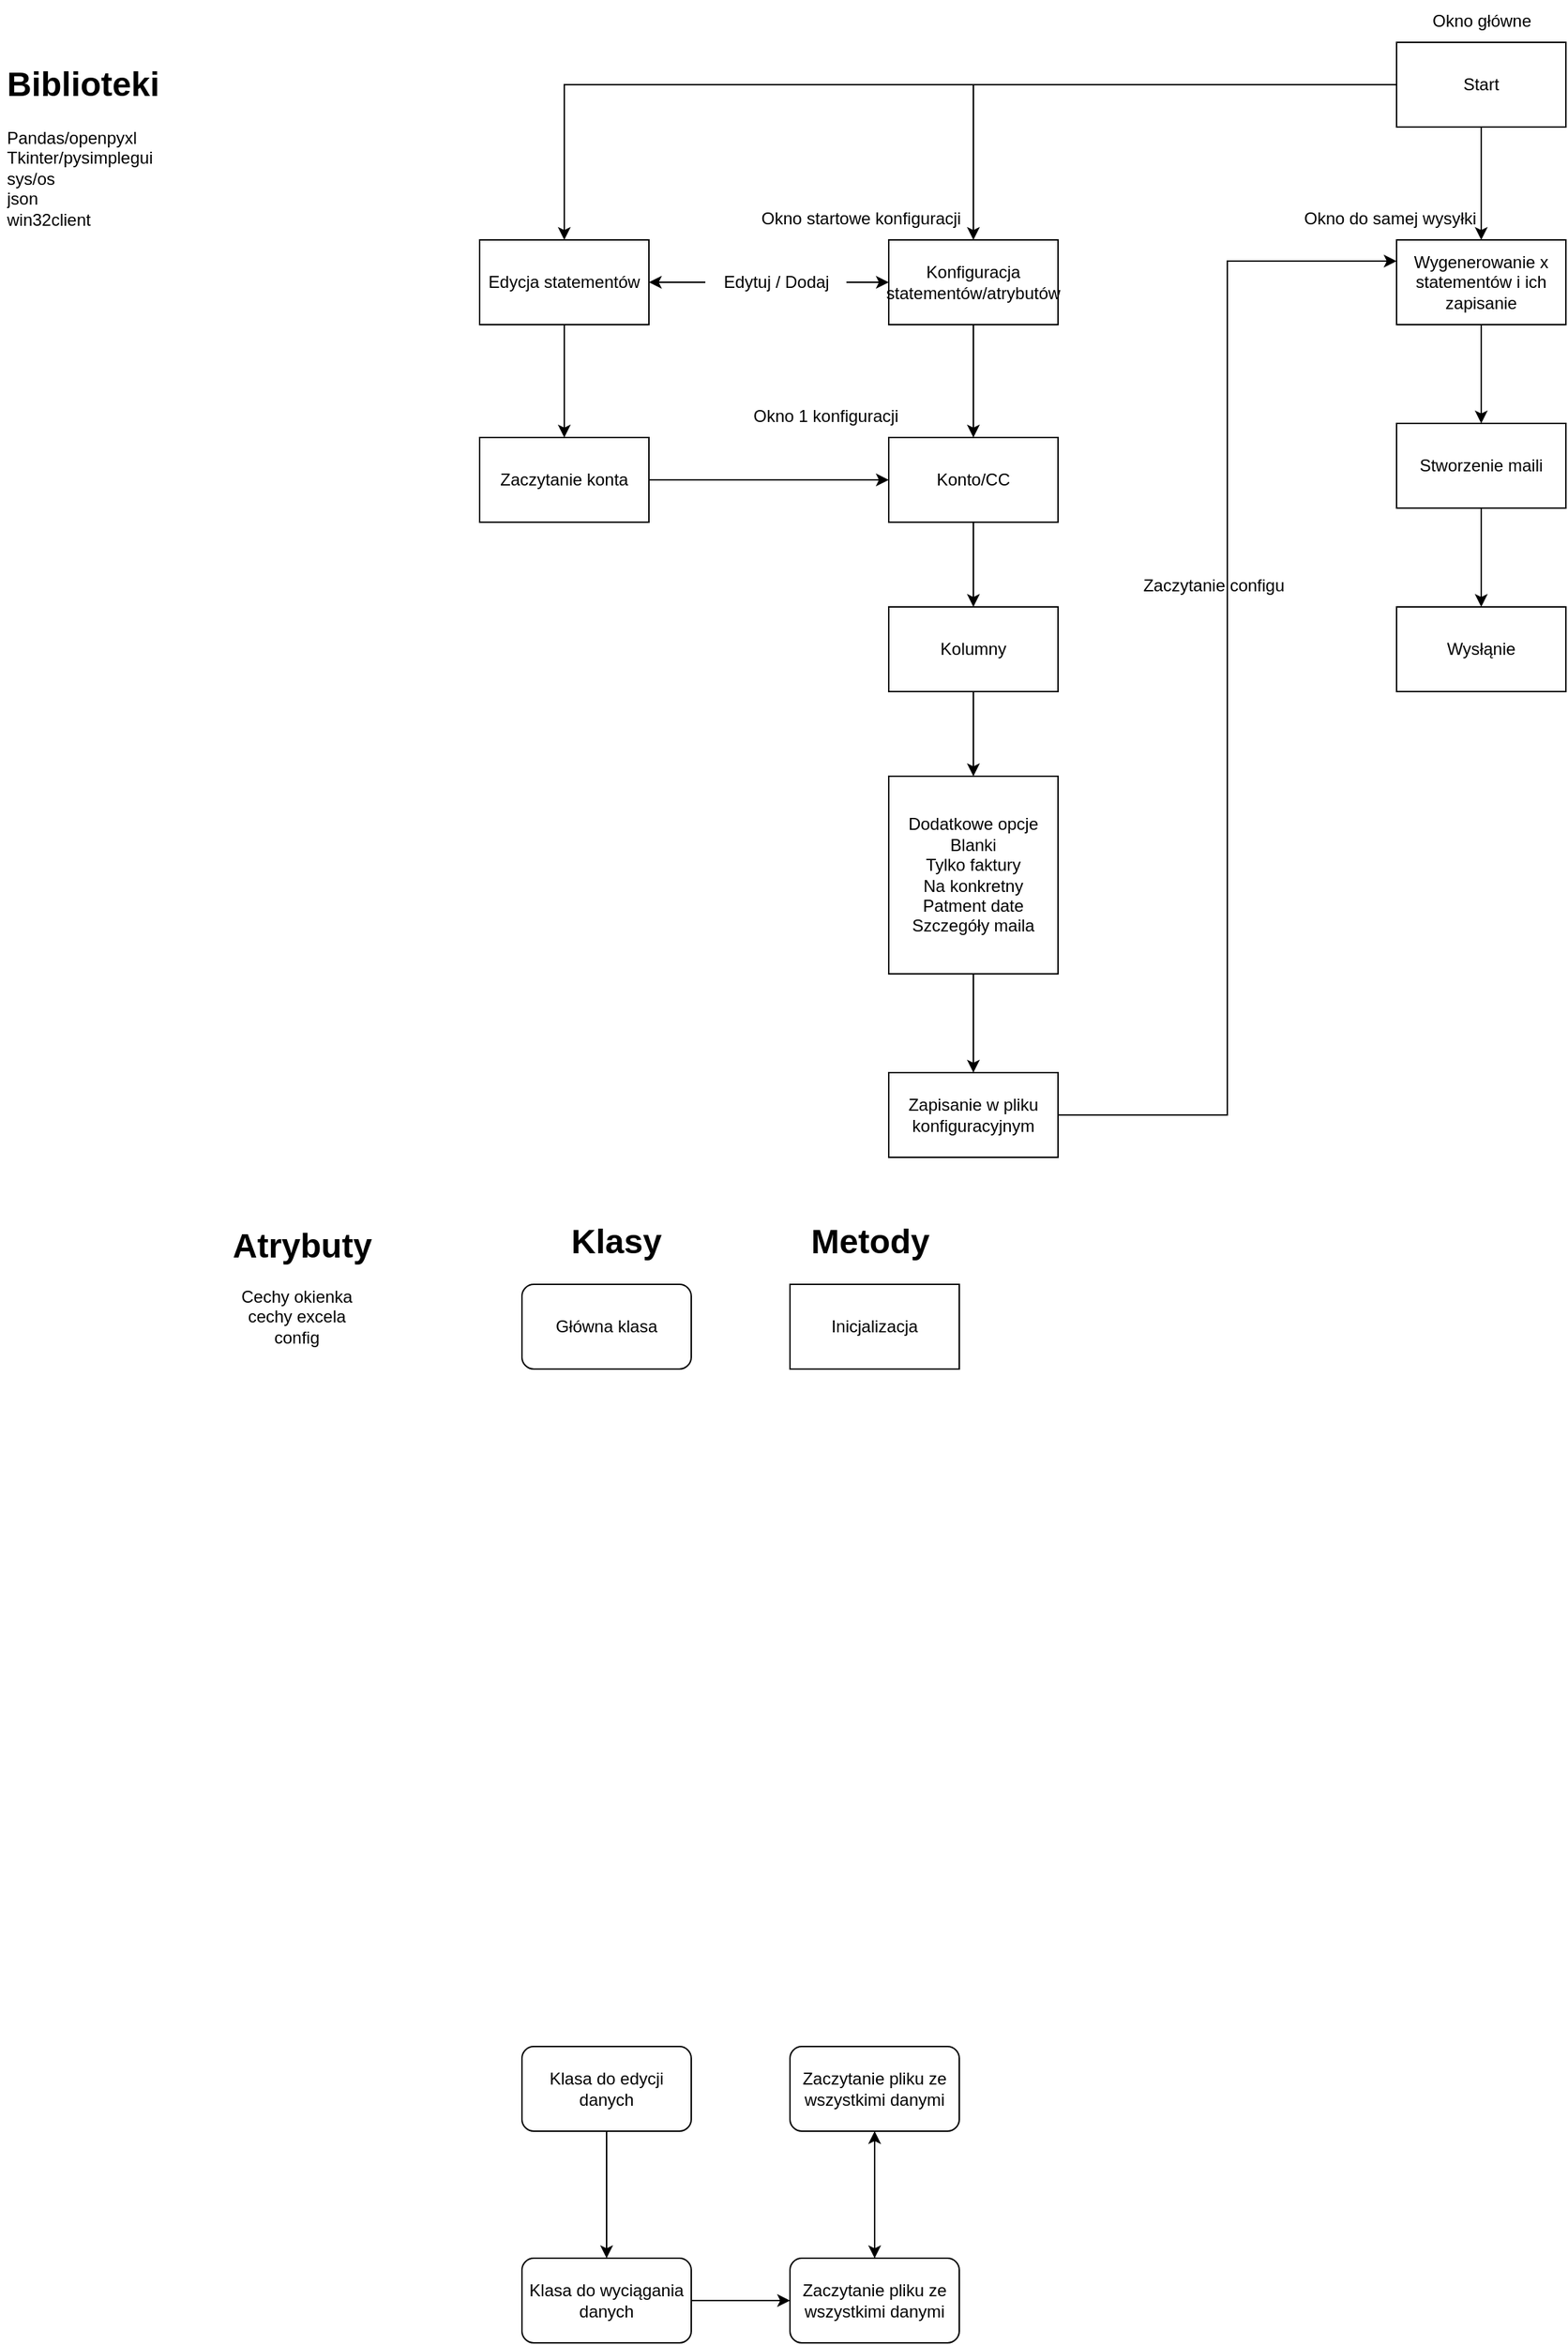 <mxfile version="23.1.1" type="github">
  <diagram name="Page-1" id="DPfF3AFMkktQGf2H1Ztt">
    <mxGraphModel dx="3285" dy="1380" grid="1" gridSize="10" guides="1" tooltips="1" connect="1" arrows="1" fold="1" page="1" pageScale="1" pageWidth="850" pageHeight="1100" math="0" shadow="0">
      <root>
        <mxCell id="0" />
        <mxCell id="1" parent="0" />
        <mxCell id="s9DNXZGF0qZsPj_wz88P-4" style="edgeStyle=orthogonalEdgeStyle;rounded=0;orthogonalLoop=1;jettySize=auto;html=1;entryX=0.5;entryY=0;entryDx=0;entryDy=0;" parent="1" source="s9DNXZGF0qZsPj_wz88P-1" target="s9DNXZGF0qZsPj_wz88P-2" edge="1">
          <mxGeometry relative="1" as="geometry" />
        </mxCell>
        <mxCell id="s9DNXZGF0qZsPj_wz88P-6" style="edgeStyle=orthogonalEdgeStyle;rounded=0;orthogonalLoop=1;jettySize=auto;html=1;" parent="1" source="s9DNXZGF0qZsPj_wz88P-1" target="s9DNXZGF0qZsPj_wz88P-5" edge="1">
          <mxGeometry relative="1" as="geometry" />
        </mxCell>
        <mxCell id="s9DNXZGF0qZsPj_wz88P-35" style="edgeStyle=orthogonalEdgeStyle;rounded=0;orthogonalLoop=1;jettySize=auto;html=1;entryX=0.5;entryY=0;entryDx=0;entryDy=0;" parent="1" source="s9DNXZGF0qZsPj_wz88P-1" target="s9DNXZGF0qZsPj_wz88P-36" edge="1">
          <mxGeometry relative="1" as="geometry">
            <mxPoint x="30" y="190" as="targetPoint" />
          </mxGeometry>
        </mxCell>
        <mxCell id="s9DNXZGF0qZsPj_wz88P-1" value="Start" style="rounded=0;whiteSpace=wrap;html=1;" parent="1" vertex="1">
          <mxGeometry x="500" y="40" width="120" height="60" as="geometry" />
        </mxCell>
        <mxCell id="s9DNXZGF0qZsPj_wz88P-31" style="edgeStyle=orthogonalEdgeStyle;rounded=0;orthogonalLoop=1;jettySize=auto;html=1;" parent="1" source="s9DNXZGF0qZsPj_wz88P-2" target="s9DNXZGF0qZsPj_wz88P-30" edge="1">
          <mxGeometry relative="1" as="geometry" />
        </mxCell>
        <mxCell id="s9DNXZGF0qZsPj_wz88P-2" value="Wygenerowanie x statementów i ich zapisanie" style="whiteSpace=wrap;html=1;" parent="1" vertex="1">
          <mxGeometry x="500" y="180" width="120" height="60" as="geometry" />
        </mxCell>
        <mxCell id="s9DNXZGF0qZsPj_wz88P-11" style="edgeStyle=orthogonalEdgeStyle;rounded=0;orthogonalLoop=1;jettySize=auto;html=1;" parent="1" source="s9DNXZGF0qZsPj_wz88P-5" target="s9DNXZGF0qZsPj_wz88P-7" edge="1">
          <mxGeometry relative="1" as="geometry" />
        </mxCell>
        <mxCell id="s9DNXZGF0qZsPj_wz88P-5" value="Konfiguracja statementów/atrybutów" style="rounded=0;whiteSpace=wrap;html=1;" parent="1" vertex="1">
          <mxGeometry x="140" y="180" width="120" height="60" as="geometry" />
        </mxCell>
        <mxCell id="s9DNXZGF0qZsPj_wz88P-19" style="edgeStyle=orthogonalEdgeStyle;rounded=0;orthogonalLoop=1;jettySize=auto;html=1;" parent="1" source="s9DNXZGF0qZsPj_wz88P-7" target="s9DNXZGF0qZsPj_wz88P-8" edge="1">
          <mxGeometry relative="1" as="geometry" />
        </mxCell>
        <mxCell id="s9DNXZGF0qZsPj_wz88P-7" value="Konto/CC" style="rounded=0;whiteSpace=wrap;html=1;" parent="1" vertex="1">
          <mxGeometry x="140" y="320" width="120" height="60" as="geometry" />
        </mxCell>
        <mxCell id="s9DNXZGF0qZsPj_wz88P-20" style="edgeStyle=orthogonalEdgeStyle;rounded=0;orthogonalLoop=1;jettySize=auto;html=1;entryX=0.5;entryY=0;entryDx=0;entryDy=0;" parent="1" source="s9DNXZGF0qZsPj_wz88P-8" target="s9DNXZGF0qZsPj_wz88P-9" edge="1">
          <mxGeometry relative="1" as="geometry" />
        </mxCell>
        <mxCell id="s9DNXZGF0qZsPj_wz88P-8" value="Kolumny" style="rounded=0;whiteSpace=wrap;html=1;" parent="1" vertex="1">
          <mxGeometry x="140" y="440" width="120" height="60" as="geometry" />
        </mxCell>
        <mxCell id="s9DNXZGF0qZsPj_wz88P-22" style="edgeStyle=orthogonalEdgeStyle;rounded=0;orthogonalLoop=1;jettySize=auto;html=1;entryX=0.5;entryY=0;entryDx=0;entryDy=0;" parent="1" source="s9DNXZGF0qZsPj_wz88P-9" target="s9DNXZGF0qZsPj_wz88P-21" edge="1">
          <mxGeometry relative="1" as="geometry" />
        </mxCell>
        <mxCell id="s9DNXZGF0qZsPj_wz88P-9" value="Dodatkowe opcje&lt;br&gt;Blanki&lt;br&gt;Tylko faktury&lt;br&gt;Na konkretny Patment date&lt;br&gt;Szczegóły maila" style="rounded=0;whiteSpace=wrap;html=1;" parent="1" vertex="1">
          <mxGeometry x="140" y="560" width="120" height="140" as="geometry" />
        </mxCell>
        <mxCell id="s9DNXZGF0qZsPj_wz88P-16" value="Okno główne" style="text;html=1;align=center;verticalAlign=middle;resizable=0;points=[];autosize=1;strokeColor=none;fillColor=none;" parent="1" vertex="1">
          <mxGeometry x="515" y="10" width="90" height="30" as="geometry" />
        </mxCell>
        <mxCell id="s9DNXZGF0qZsPj_wz88P-17" value="Okno do samej wysyłki" style="text;html=1;align=center;verticalAlign=middle;resizable=0;points=[];autosize=1;strokeColor=none;fillColor=none;" parent="1" vertex="1">
          <mxGeometry x="420" y="150" width="150" height="30" as="geometry" />
        </mxCell>
        <mxCell id="s9DNXZGF0qZsPj_wz88P-18" value="Okno startowe konfiguracji" style="text;html=1;align=center;verticalAlign=middle;resizable=0;points=[];autosize=1;strokeColor=none;fillColor=none;" parent="1" vertex="1">
          <mxGeometry x="40" y="150" width="160" height="30" as="geometry" />
        </mxCell>
        <mxCell id="s9DNXZGF0qZsPj_wz88P-26" style="edgeStyle=orthogonalEdgeStyle;rounded=0;orthogonalLoop=1;jettySize=auto;html=1;entryX=0;entryY=0.25;entryDx=0;entryDy=0;" parent="1" source="s9DNXZGF0qZsPj_wz88P-21" target="s9DNXZGF0qZsPj_wz88P-2" edge="1">
          <mxGeometry relative="1" as="geometry" />
        </mxCell>
        <mxCell id="s9DNXZGF0qZsPj_wz88P-21" value="Zapisanie w pliku konfiguracyjnym" style="whiteSpace=wrap;html=1;" parent="1" vertex="1">
          <mxGeometry x="140" y="770" width="120" height="60" as="geometry" />
        </mxCell>
        <mxCell id="s9DNXZGF0qZsPj_wz88P-23" value="Okno 1 konfiguracji" style="text;html=1;align=center;verticalAlign=middle;resizable=0;points=[];autosize=1;strokeColor=none;fillColor=none;" parent="1" vertex="1">
          <mxGeometry x="30" y="290" width="130" height="30" as="geometry" />
        </mxCell>
        <mxCell id="s9DNXZGF0qZsPj_wz88P-27" value="Zaczytanie configu&lt;br&gt;" style="text;html=1;align=center;verticalAlign=middle;resizable=0;points=[];autosize=1;strokeColor=none;fillColor=none;" parent="1" vertex="1">
          <mxGeometry x="310" y="410" width="120" height="30" as="geometry" />
        </mxCell>
        <mxCell id="s9DNXZGF0qZsPj_wz88P-33" style="edgeStyle=orthogonalEdgeStyle;rounded=0;orthogonalLoop=1;jettySize=auto;html=1;entryX=0.5;entryY=0;entryDx=0;entryDy=0;" parent="1" source="s9DNXZGF0qZsPj_wz88P-30" target="s9DNXZGF0qZsPj_wz88P-32" edge="1">
          <mxGeometry relative="1" as="geometry" />
        </mxCell>
        <mxCell id="s9DNXZGF0qZsPj_wz88P-30" value="Stworzenie maili" style="whiteSpace=wrap;html=1;" parent="1" vertex="1">
          <mxGeometry x="500" y="310" width="120" height="60" as="geometry" />
        </mxCell>
        <mxCell id="s9DNXZGF0qZsPj_wz88P-32" value="Wysłąnie" style="whiteSpace=wrap;html=1;" parent="1" vertex="1">
          <mxGeometry x="500" y="440" width="120" height="60" as="geometry" />
        </mxCell>
        <mxCell id="s9DNXZGF0qZsPj_wz88P-67" style="edgeStyle=orthogonalEdgeStyle;rounded=0;orthogonalLoop=1;jettySize=auto;html=1;" parent="1" source="s9DNXZGF0qZsPj_wz88P-36" target="s9DNXZGF0qZsPj_wz88P-66" edge="1">
          <mxGeometry relative="1" as="geometry" />
        </mxCell>
        <mxCell id="s9DNXZGF0qZsPj_wz88P-36" value="Edycja statementów" style="rounded=0;whiteSpace=wrap;html=1;" parent="1" vertex="1">
          <mxGeometry x="-150" y="180" width="120" height="60" as="geometry" />
        </mxCell>
        <mxCell id="s9DNXZGF0qZsPj_wz88P-38" value="&lt;h1&gt;Klasy&lt;/h1&gt;" style="text;html=1;strokeColor=none;fillColor=none;spacing=5;spacingTop=-20;whiteSpace=wrap;overflow=hidden;rounded=0;" parent="1" vertex="1">
          <mxGeometry x="-90" y="870" width="80" height="40" as="geometry" />
        </mxCell>
        <mxCell id="s9DNXZGF0qZsPj_wz88P-39" value="Główna klasa" style="rounded=1;whiteSpace=wrap;html=1;arcSize=14;" parent="1" vertex="1">
          <mxGeometry x="-120" y="920" width="120" height="60" as="geometry" />
        </mxCell>
        <mxCell id="s9DNXZGF0qZsPj_wz88P-44" value="&lt;h1&gt;Biblioteki&lt;/h1&gt;&lt;div&gt;Pandas/openpyxl&lt;/div&gt;&lt;div&gt;Tkinter/pysimplegui&lt;/div&gt;&lt;div&gt;sys/os&lt;/div&gt;&lt;div&gt;json&lt;/div&gt;&lt;div&gt;win32client&lt;/div&gt;" style="text;html=1;strokeColor=none;fillColor=none;spacing=5;spacingTop=-20;whiteSpace=wrap;overflow=hidden;rounded=0;" parent="1" vertex="1">
          <mxGeometry x="-490" y="50" width="190" height="120" as="geometry" />
        </mxCell>
        <mxCell id="s9DNXZGF0qZsPj_wz88P-48" style="edgeStyle=orthogonalEdgeStyle;rounded=0;orthogonalLoop=1;jettySize=auto;html=1;" parent="1" source="s9DNXZGF0qZsPj_wz88P-45" target="s9DNXZGF0qZsPj_wz88P-47" edge="1">
          <mxGeometry relative="1" as="geometry" />
        </mxCell>
        <mxCell id="s9DNXZGF0qZsPj_wz88P-45" value="Klasa do edycji danych" style="rounded=1;whiteSpace=wrap;html=1;arcSize=14;" parent="1" vertex="1">
          <mxGeometry x="-120" y="1460" width="120" height="60" as="geometry" />
        </mxCell>
        <mxCell id="s9DNXZGF0qZsPj_wz88P-50" style="edgeStyle=orthogonalEdgeStyle;rounded=0;orthogonalLoop=1;jettySize=auto;html=1;entryX=0.5;entryY=0;entryDx=0;entryDy=0;" parent="1" source="s9DNXZGF0qZsPj_wz88P-46" target="s9DNXZGF0qZsPj_wz88P-49" edge="1">
          <mxGeometry relative="1" as="geometry" />
        </mxCell>
        <mxCell id="s9DNXZGF0qZsPj_wz88P-46" value="Zaczytanie pliku ze wszystkimi danymi" style="rounded=1;whiteSpace=wrap;html=1;arcSize=14;" parent="1" vertex="1">
          <mxGeometry x="70" y="1460" width="120" height="60" as="geometry" />
        </mxCell>
        <mxCell id="s9DNXZGF0qZsPj_wz88P-51" style="edgeStyle=orthogonalEdgeStyle;rounded=0;orthogonalLoop=1;jettySize=auto;html=1;entryX=0;entryY=0.5;entryDx=0;entryDy=0;" parent="1" source="s9DNXZGF0qZsPj_wz88P-47" target="s9DNXZGF0qZsPj_wz88P-49" edge="1">
          <mxGeometry relative="1" as="geometry" />
        </mxCell>
        <mxCell id="s9DNXZGF0qZsPj_wz88P-47" value="Klasa do wyciągania danych" style="rounded=1;whiteSpace=wrap;html=1;arcSize=14;" parent="1" vertex="1">
          <mxGeometry x="-120" y="1610" width="120" height="60" as="geometry" />
        </mxCell>
        <mxCell id="s9DNXZGF0qZsPj_wz88P-53" style="edgeStyle=orthogonalEdgeStyle;rounded=0;orthogonalLoop=1;jettySize=auto;html=1;" parent="1" source="s9DNXZGF0qZsPj_wz88P-49" edge="1">
          <mxGeometry relative="1" as="geometry">
            <mxPoint x="130" y="1520" as="targetPoint" />
          </mxGeometry>
        </mxCell>
        <mxCell id="s9DNXZGF0qZsPj_wz88P-49" value="Zaczytanie pliku ze wszystkimi danymi" style="rounded=1;whiteSpace=wrap;html=1;arcSize=14;" parent="1" vertex="1">
          <mxGeometry x="70" y="1610" width="120" height="60" as="geometry" />
        </mxCell>
        <mxCell id="s9DNXZGF0qZsPj_wz88P-55" value="Inicjalizacja&lt;br&gt;" style="rounded=0;whiteSpace=wrap;html=1;" parent="1" vertex="1">
          <mxGeometry x="70" y="920" width="120" height="60" as="geometry" />
        </mxCell>
        <mxCell id="s9DNXZGF0qZsPj_wz88P-58" value="&lt;h1&gt;Metody&lt;/h1&gt;" style="text;html=1;strokeColor=none;fillColor=none;spacing=5;spacingTop=-20;whiteSpace=wrap;overflow=hidden;rounded=0;" parent="1" vertex="1">
          <mxGeometry x="80" y="870" width="100" height="40" as="geometry" />
        </mxCell>
        <mxCell id="s9DNXZGF0qZsPj_wz88P-59" value="&lt;h1&gt;Atrybuty&lt;/h1&gt;" style="text;html=1;strokeColor=none;fillColor=none;spacing=5;spacingTop=-20;whiteSpace=wrap;overflow=hidden;rounded=0;" parent="1" vertex="1">
          <mxGeometry x="-330" y="873" width="160" height="40" as="geometry" />
        </mxCell>
        <mxCell id="s9DNXZGF0qZsPj_wz88P-62" value="Cechy okienka&lt;br&gt;cechy excela&lt;br&gt;config&lt;br&gt;" style="text;html=1;align=center;verticalAlign=middle;resizable=0;points=[];autosize=1;strokeColor=none;fillColor=none;" parent="1" vertex="1">
          <mxGeometry x="-330" y="913" width="100" height="60" as="geometry" />
        </mxCell>
        <mxCell id="s9DNXZGF0qZsPj_wz88P-64" style="edgeStyle=orthogonalEdgeStyle;rounded=0;orthogonalLoop=1;jettySize=auto;html=1;entryX=0;entryY=0.5;entryDx=0;entryDy=0;" parent="1" source="s9DNXZGF0qZsPj_wz88P-63" target="s9DNXZGF0qZsPj_wz88P-5" edge="1">
          <mxGeometry relative="1" as="geometry" />
        </mxCell>
        <mxCell id="s9DNXZGF0qZsPj_wz88P-65" style="edgeStyle=orthogonalEdgeStyle;rounded=0;orthogonalLoop=1;jettySize=auto;html=1;" parent="1" source="s9DNXZGF0qZsPj_wz88P-63" target="s9DNXZGF0qZsPj_wz88P-36" edge="1">
          <mxGeometry relative="1" as="geometry" />
        </mxCell>
        <mxCell id="s9DNXZGF0qZsPj_wz88P-63" value="Edytuj / Dodaj" style="text;html=1;align=center;verticalAlign=middle;resizable=0;points=[];autosize=1;strokeColor=none;fillColor=none;" parent="1" vertex="1">
          <mxGeometry x="10" y="195" width="100" height="30" as="geometry" />
        </mxCell>
        <mxCell id="s9DNXZGF0qZsPj_wz88P-68" style="edgeStyle=orthogonalEdgeStyle;rounded=0;orthogonalLoop=1;jettySize=auto;html=1;entryX=0;entryY=0.5;entryDx=0;entryDy=0;" parent="1" source="s9DNXZGF0qZsPj_wz88P-66" target="s9DNXZGF0qZsPj_wz88P-7" edge="1">
          <mxGeometry relative="1" as="geometry" />
        </mxCell>
        <mxCell id="s9DNXZGF0qZsPj_wz88P-66" value="Zaczytanie konta&lt;br&gt;" style="rounded=0;whiteSpace=wrap;html=1;" parent="1" vertex="1">
          <mxGeometry x="-150" y="320" width="120" height="60" as="geometry" />
        </mxCell>
      </root>
    </mxGraphModel>
  </diagram>
</mxfile>
